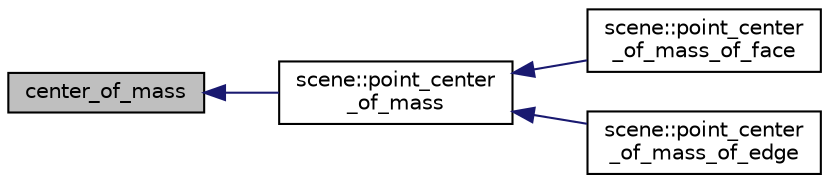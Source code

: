 digraph "center_of_mass"
{
  edge [fontname="Helvetica",fontsize="10",labelfontname="Helvetica",labelfontsize="10"];
  node [fontname="Helvetica",fontsize="10",shape=record];
  rankdir="LR";
  Node31 [label="center_of_mass",height=0.2,width=0.4,color="black", fillcolor="grey75", style="filled", fontcolor="black"];
  Node31 -> Node32 [dir="back",color="midnightblue",fontsize="10",style="solid",fontname="Helvetica"];
  Node32 [label="scene::point_center\l_of_mass",height=0.2,width=0.4,color="black", fillcolor="white", style="filled",URL="$df/db1/classscene.html#a69714d3f4392e3a3de685f7276689e15"];
  Node32 -> Node33 [dir="back",color="midnightblue",fontsize="10",style="solid",fontname="Helvetica"];
  Node33 [label="scene::point_center\l_of_mass_of_face",height=0.2,width=0.4,color="black", fillcolor="white", style="filled",URL="$df/db1/classscene.html#a9815b1f5264343aa3527cbbb7a27b0ed"];
  Node32 -> Node34 [dir="back",color="midnightblue",fontsize="10",style="solid",fontname="Helvetica"];
  Node34 [label="scene::point_center\l_of_mass_of_edge",height=0.2,width=0.4,color="black", fillcolor="white", style="filled",URL="$df/db1/classscene.html#ac4341cda674606ca051b1f42a13e203d"];
}
